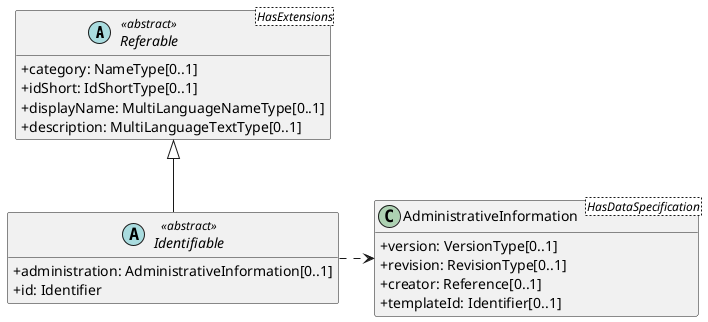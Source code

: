 @startuml
skinparam classAttributeIconSize 0
hide methods

abstract class Referable<HasExtensions> <<abstract>> {
  +category: NameType[0..1]
  +idShort: IdShortType[0..1]
  +displayName: MultiLanguageNameType[0..1]
  +description: MultiLanguageTextType[0..1]
}
abstract class Identifiable <<abstract>> {
  +administration: AdministrativeInformation[0..1]
  +id: Identifier
}
class AdministrativeInformation<HasDataSpecification> {
  +version: VersionType[0..1]
  +revision: RevisionType[0..1]
  +creator: Reference[0..1]
  +templateId: Identifier[0..1]
}
Identifiable .> AdministrativeInformation
Referable <|-- Identifiable
@enduml